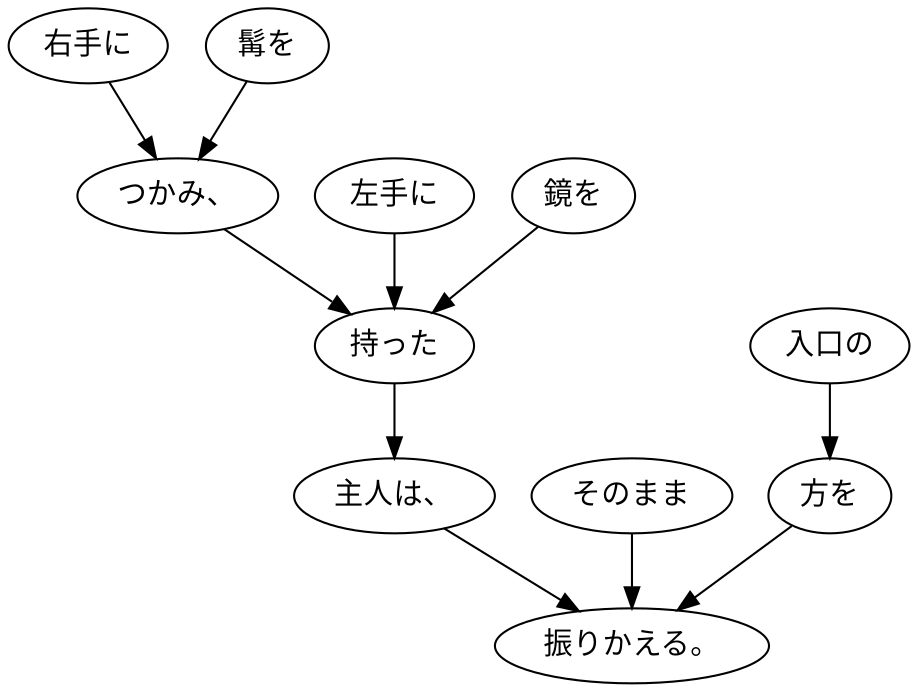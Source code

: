 digraph graph5753 {
	node0 [label="右手に"];
	node1 [label="髯を"];
	node2 [label="つかみ、"];
	node3 [label="左手に"];
	node4 [label="鏡を"];
	node5 [label="持った"];
	node6 [label="主人は、"];
	node7 [label="そのまま"];
	node8 [label="入口の"];
	node9 [label="方を"];
	node10 [label="振りかえる。"];
	node0 -> node2;
	node1 -> node2;
	node2 -> node5;
	node3 -> node5;
	node4 -> node5;
	node5 -> node6;
	node6 -> node10;
	node7 -> node10;
	node8 -> node9;
	node9 -> node10;
}
